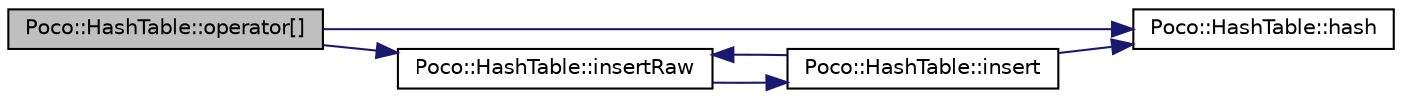 digraph "Poco::HashTable::operator[]"
{
 // LATEX_PDF_SIZE
  edge [fontname="Helvetica",fontsize="10",labelfontname="Helvetica",labelfontsize="10"];
  node [fontname="Helvetica",fontsize="10",shape=record];
  rankdir="LR";
  Node1 [label="Poco::HashTable::operator[]",height=0.2,width=0.4,color="black", fillcolor="grey75", style="filled", fontcolor="black",tooltip=" "];
  Node1 -> Node2 [color="midnightblue",fontsize="10",style="solid"];
  Node2 [label="Poco::HashTable::hash",height=0.2,width=0.4,color="black", fillcolor="white", style="filled",URL="$classPoco_1_1HashTable.html#a60a3d204cb7262550ffe535a54dd17e2",tooltip=" "];
  Node1 -> Node3 [color="midnightblue",fontsize="10",style="solid"];
  Node3 [label="Poco::HashTable::insertRaw",height=0.2,width=0.4,color="black", fillcolor="white", style="filled",URL="$classPoco_1_1HashTable.html#abc35f95d928d472b8258e14e968a2b45",tooltip=" "];
  Node3 -> Node4 [color="midnightblue",fontsize="10",style="solid"];
  Node4 [label="Poco::HashTable::insert",height=0.2,width=0.4,color="black", fillcolor="white", style="filled",URL="$classPoco_1_1HashTable.html#a6c97a003261d2764afcf48dee564e62a",tooltip=" "];
  Node4 -> Node2 [color="midnightblue",fontsize="10",style="solid"];
  Node4 -> Node3 [color="midnightblue",fontsize="10",style="solid"];
}
